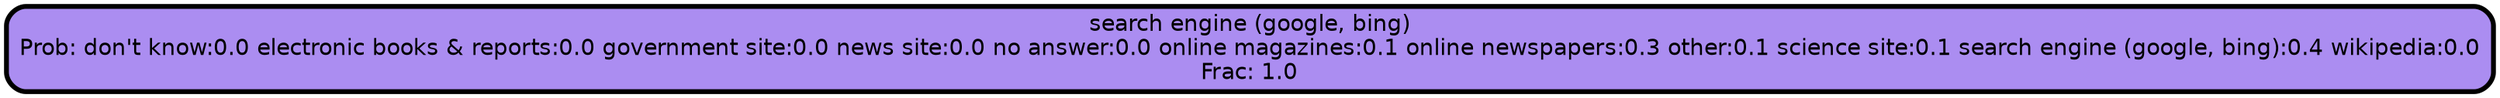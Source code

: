 graph Tree {
node [shape=box, style="filled, rounded",color="black",penwidth="3",fontcolor="black",                 fontname=helvetica] ;
graph [ranksep="0 equally", splines=straight,                 bgcolor=transparent, dpi=200] ;
edge [fontname=helvetica, color=black] ;
0 [label="search engine (google, bing)
Prob: don't know:0.0 electronic books & reports:0.0 government site:0.0 news site:0.0 no answer:0.0 online magazines:0.1 online newspapers:0.3 other:0.1 science site:0.1 search engine (google, bing):0.4 wikipedia:0.0
Frac: 1.0", fillcolor="#ab8df1"] ;
{rank = same;}}